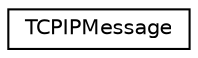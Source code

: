 digraph "Graphical Class Hierarchy"
{
 // LATEX_PDF_SIZE
  edge [fontname="Helvetica",fontsize="10",labelfontname="Helvetica",labelfontsize="10"];
  node [fontname="Helvetica",fontsize="10",shape=record];
  rankdir="LR";
  Node0 [label="TCPIPMessage",height=0.2,width=0.4,color="black", fillcolor="white", style="filled",URL="$structTCPIPMessage.html",tooltip=" "];
}
